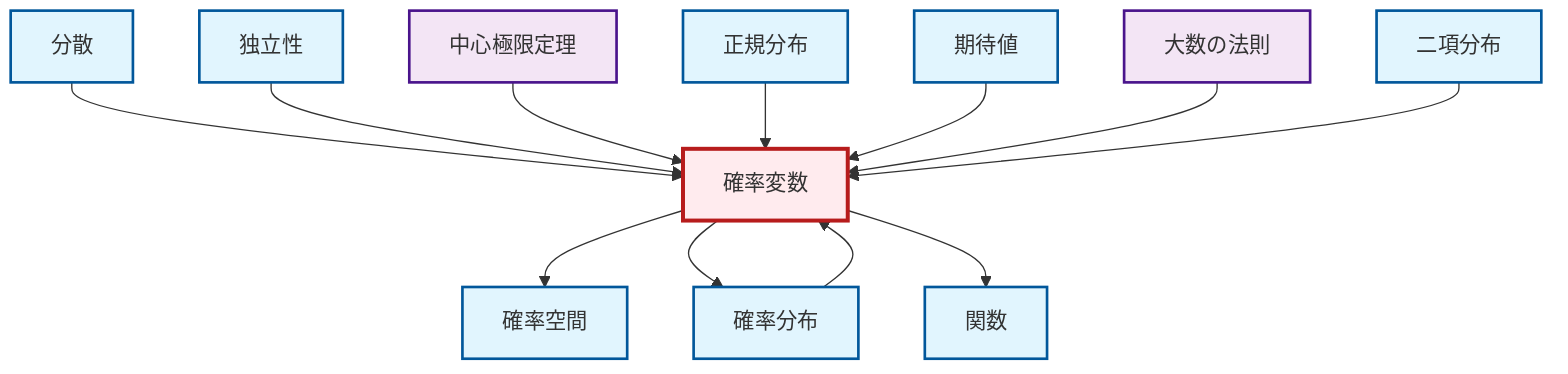 graph TD
    classDef definition fill:#e1f5fe,stroke:#01579b,stroke-width:2px
    classDef theorem fill:#f3e5f5,stroke:#4a148c,stroke-width:2px
    classDef axiom fill:#fff3e0,stroke:#e65100,stroke-width:2px
    classDef example fill:#e8f5e9,stroke:#1b5e20,stroke-width:2px
    classDef current fill:#ffebee,stroke:#b71c1c,stroke-width:3px
    def-probability-space["確率空間"]:::definition
    def-binomial-distribution["二項分布"]:::definition
    thm-central-limit["中心極限定理"]:::theorem
    def-variance["分散"]:::definition
    def-normal-distribution["正規分布"]:::definition
    def-random-variable["確率変数"]:::definition
    def-expectation["期待値"]:::definition
    def-function["関数"]:::definition
    def-independence["独立性"]:::definition
    def-probability-distribution["確率分布"]:::definition
    thm-law-of-large-numbers["大数の法則"]:::theorem
    def-variance --> def-random-variable
    def-independence --> def-random-variable
    def-probability-distribution --> def-random-variable
    thm-central-limit --> def-random-variable
    def-random-variable --> def-probability-space
    def-normal-distribution --> def-random-variable
    def-expectation --> def-random-variable
    thm-law-of-large-numbers --> def-random-variable
    def-binomial-distribution --> def-random-variable
    def-random-variable --> def-probability-distribution
    def-random-variable --> def-function
    class def-random-variable current